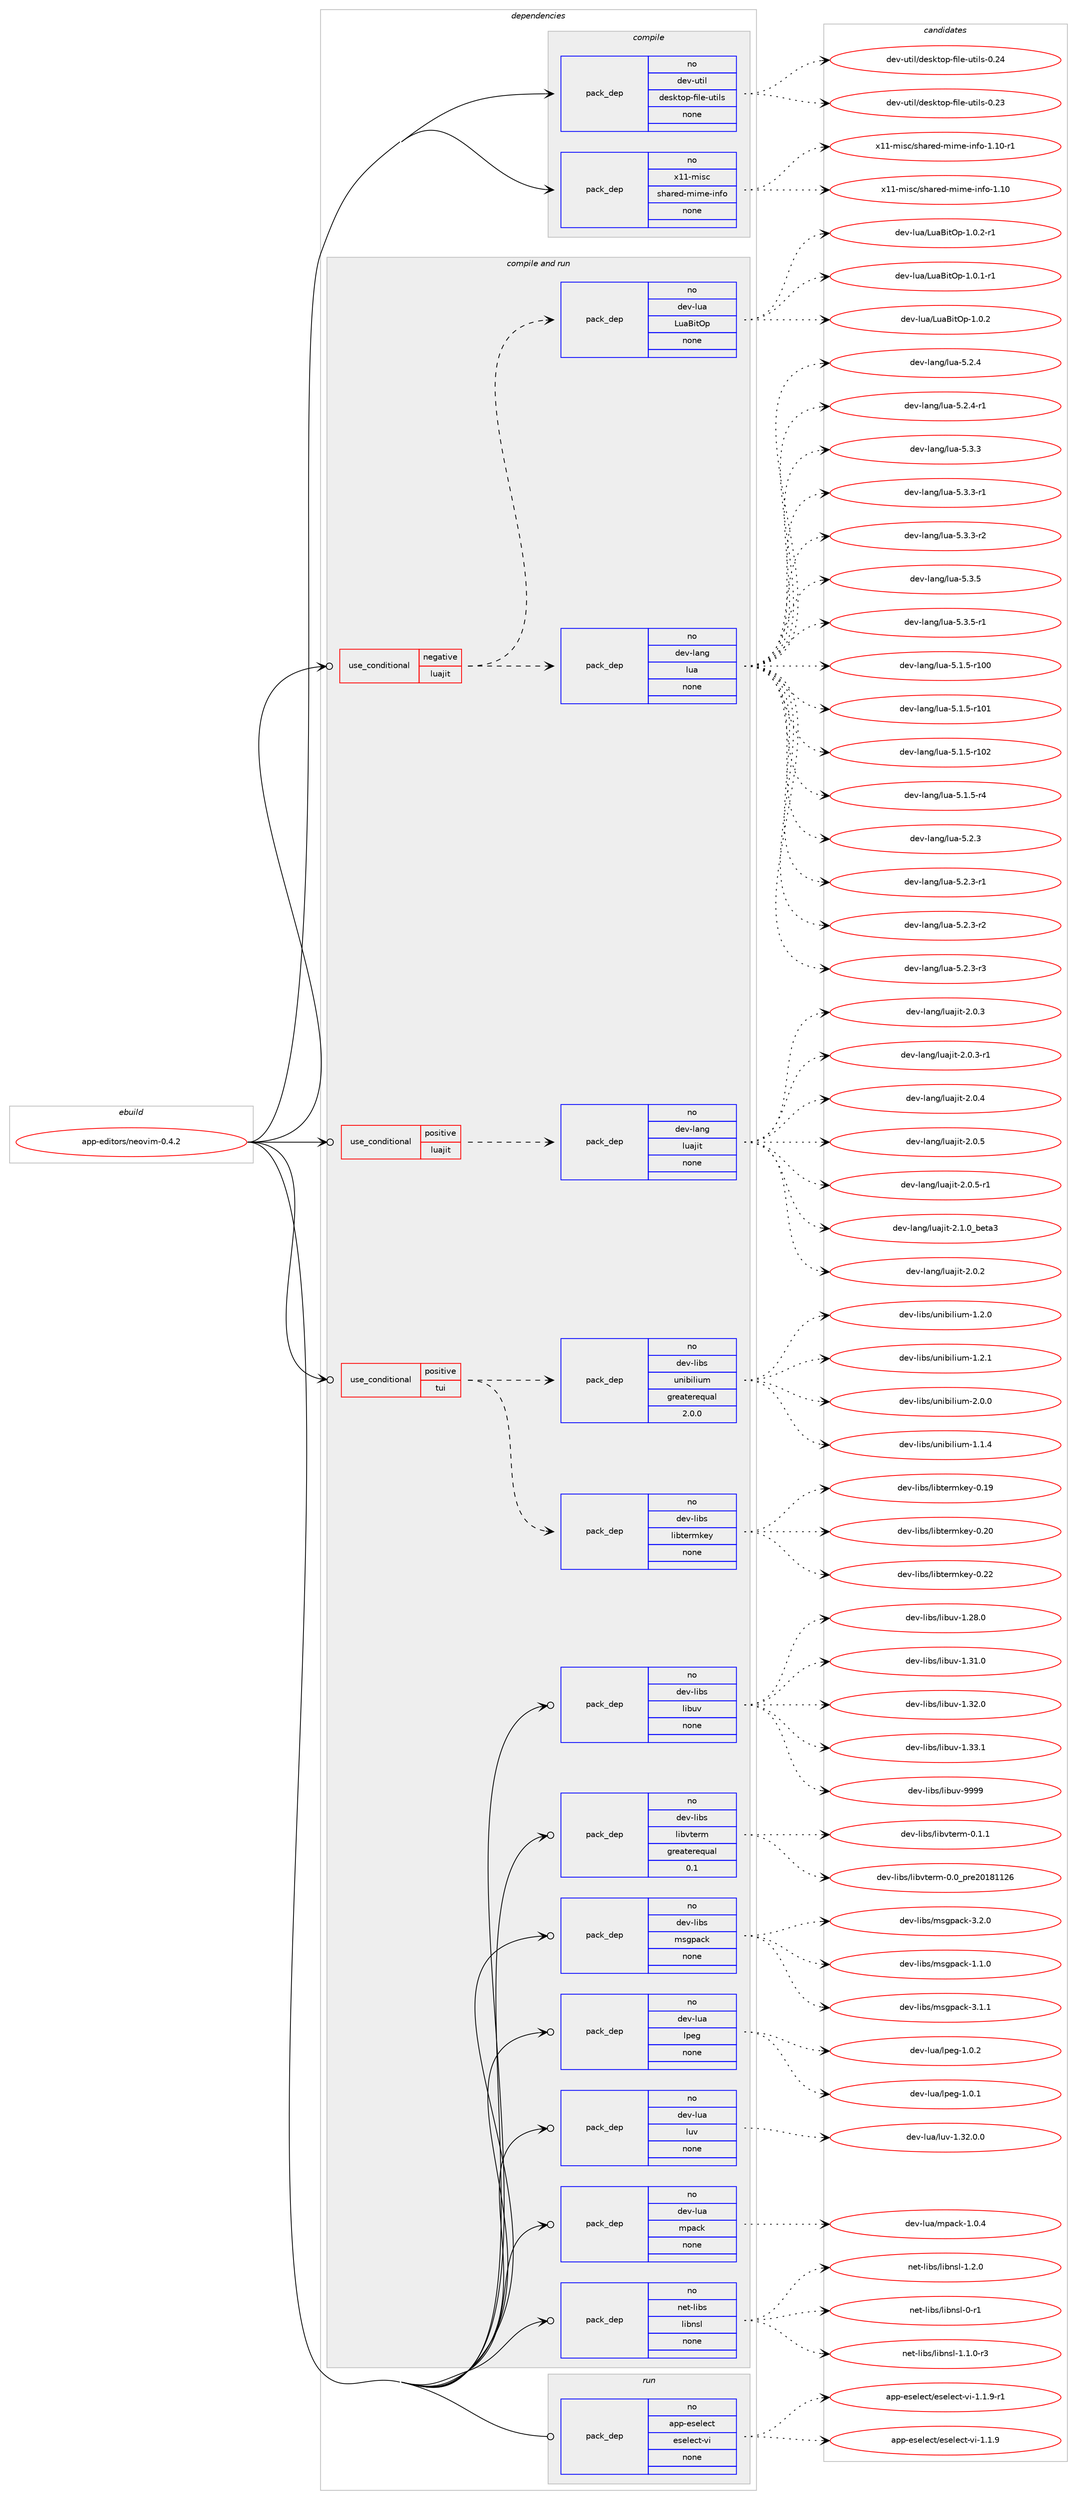 digraph prolog {

# *************
# Graph options
# *************

newrank=true;
concentrate=true;
compound=true;
graph [rankdir=LR,fontname=Helvetica,fontsize=10,ranksep=1.5];#, ranksep=2.5, nodesep=0.2];
edge  [arrowhead=vee];
node  [fontname=Helvetica,fontsize=10];

# **********
# The ebuild
# **********

subgraph cluster_leftcol {
color=gray;
rank=same;
label=<<i>ebuild</i>>;
id [label="app-editors/neovim-0.4.2", color=red, width=4, href="../app-editors/neovim-0.4.2.svg"];
}

# ****************
# The dependencies
# ****************

subgraph cluster_midcol {
color=gray;
label=<<i>dependencies</i>>;
subgraph cluster_compile {
fillcolor="#eeeeee";
style=filled;
label=<<i>compile</i>>;
subgraph pack358055 {
dependency481610 [label=<<TABLE BORDER="0" CELLBORDER="1" CELLSPACING="0" CELLPADDING="4" WIDTH="220"><TR><TD ROWSPAN="6" CELLPADDING="30">pack_dep</TD></TR><TR><TD WIDTH="110">no</TD></TR><TR><TD>dev-util</TD></TR><TR><TD>desktop-file-utils</TD></TR><TR><TD>none</TD></TR><TR><TD></TD></TR></TABLE>>, shape=none, color=blue];
}
id:e -> dependency481610:w [weight=20,style="solid",arrowhead="vee"];
subgraph pack358056 {
dependency481611 [label=<<TABLE BORDER="0" CELLBORDER="1" CELLSPACING="0" CELLPADDING="4" WIDTH="220"><TR><TD ROWSPAN="6" CELLPADDING="30">pack_dep</TD></TR><TR><TD WIDTH="110">no</TD></TR><TR><TD>x11-misc</TD></TR><TR><TD>shared-mime-info</TD></TR><TR><TD>none</TD></TR><TR><TD></TD></TR></TABLE>>, shape=none, color=blue];
}
id:e -> dependency481611:w [weight=20,style="solid",arrowhead="vee"];
}
subgraph cluster_compileandrun {
fillcolor="#eeeeee";
style=filled;
label=<<i>compile and run</i>>;
subgraph cond114783 {
dependency481612 [label=<<TABLE BORDER="0" CELLBORDER="1" CELLSPACING="0" CELLPADDING="4"><TR><TD ROWSPAN="3" CELLPADDING="10">use_conditional</TD></TR><TR><TD>negative</TD></TR><TR><TD>luajit</TD></TR></TABLE>>, shape=none, color=red];
subgraph pack358057 {
dependency481613 [label=<<TABLE BORDER="0" CELLBORDER="1" CELLSPACING="0" CELLPADDING="4" WIDTH="220"><TR><TD ROWSPAN="6" CELLPADDING="30">pack_dep</TD></TR><TR><TD WIDTH="110">no</TD></TR><TR><TD>dev-lang</TD></TR><TR><TD>lua</TD></TR><TR><TD>none</TD></TR><TR><TD></TD></TR></TABLE>>, shape=none, color=blue];
}
dependency481612:e -> dependency481613:w [weight=20,style="dashed",arrowhead="vee"];
subgraph pack358058 {
dependency481614 [label=<<TABLE BORDER="0" CELLBORDER="1" CELLSPACING="0" CELLPADDING="4" WIDTH="220"><TR><TD ROWSPAN="6" CELLPADDING="30">pack_dep</TD></TR><TR><TD WIDTH="110">no</TD></TR><TR><TD>dev-lua</TD></TR><TR><TD>LuaBitOp</TD></TR><TR><TD>none</TD></TR><TR><TD></TD></TR></TABLE>>, shape=none, color=blue];
}
dependency481612:e -> dependency481614:w [weight=20,style="dashed",arrowhead="vee"];
}
id:e -> dependency481612:w [weight=20,style="solid",arrowhead="odotvee"];
subgraph cond114784 {
dependency481615 [label=<<TABLE BORDER="0" CELLBORDER="1" CELLSPACING="0" CELLPADDING="4"><TR><TD ROWSPAN="3" CELLPADDING="10">use_conditional</TD></TR><TR><TD>positive</TD></TR><TR><TD>luajit</TD></TR></TABLE>>, shape=none, color=red];
subgraph pack358059 {
dependency481616 [label=<<TABLE BORDER="0" CELLBORDER="1" CELLSPACING="0" CELLPADDING="4" WIDTH="220"><TR><TD ROWSPAN="6" CELLPADDING="30">pack_dep</TD></TR><TR><TD WIDTH="110">no</TD></TR><TR><TD>dev-lang</TD></TR><TR><TD>luajit</TD></TR><TR><TD>none</TD></TR><TR><TD></TD></TR></TABLE>>, shape=none, color=blue];
}
dependency481615:e -> dependency481616:w [weight=20,style="dashed",arrowhead="vee"];
}
id:e -> dependency481615:w [weight=20,style="solid",arrowhead="odotvee"];
subgraph cond114785 {
dependency481617 [label=<<TABLE BORDER="0" CELLBORDER="1" CELLSPACING="0" CELLPADDING="4"><TR><TD ROWSPAN="3" CELLPADDING="10">use_conditional</TD></TR><TR><TD>positive</TD></TR><TR><TD>tui</TD></TR></TABLE>>, shape=none, color=red];
subgraph pack358060 {
dependency481618 [label=<<TABLE BORDER="0" CELLBORDER="1" CELLSPACING="0" CELLPADDING="4" WIDTH="220"><TR><TD ROWSPAN="6" CELLPADDING="30">pack_dep</TD></TR><TR><TD WIDTH="110">no</TD></TR><TR><TD>dev-libs</TD></TR><TR><TD>libtermkey</TD></TR><TR><TD>none</TD></TR><TR><TD></TD></TR></TABLE>>, shape=none, color=blue];
}
dependency481617:e -> dependency481618:w [weight=20,style="dashed",arrowhead="vee"];
subgraph pack358061 {
dependency481619 [label=<<TABLE BORDER="0" CELLBORDER="1" CELLSPACING="0" CELLPADDING="4" WIDTH="220"><TR><TD ROWSPAN="6" CELLPADDING="30">pack_dep</TD></TR><TR><TD WIDTH="110">no</TD></TR><TR><TD>dev-libs</TD></TR><TR><TD>unibilium</TD></TR><TR><TD>greaterequal</TD></TR><TR><TD>2.0.0</TD></TR></TABLE>>, shape=none, color=blue];
}
dependency481617:e -> dependency481619:w [weight=20,style="dashed",arrowhead="vee"];
}
id:e -> dependency481617:w [weight=20,style="solid",arrowhead="odotvee"];
subgraph pack358062 {
dependency481620 [label=<<TABLE BORDER="0" CELLBORDER="1" CELLSPACING="0" CELLPADDING="4" WIDTH="220"><TR><TD ROWSPAN="6" CELLPADDING="30">pack_dep</TD></TR><TR><TD WIDTH="110">no</TD></TR><TR><TD>dev-libs</TD></TR><TR><TD>libuv</TD></TR><TR><TD>none</TD></TR><TR><TD></TD></TR></TABLE>>, shape=none, color=blue];
}
id:e -> dependency481620:w [weight=20,style="solid",arrowhead="odotvee"];
subgraph pack358063 {
dependency481621 [label=<<TABLE BORDER="0" CELLBORDER="1" CELLSPACING="0" CELLPADDING="4" WIDTH="220"><TR><TD ROWSPAN="6" CELLPADDING="30">pack_dep</TD></TR><TR><TD WIDTH="110">no</TD></TR><TR><TD>dev-libs</TD></TR><TR><TD>libvterm</TD></TR><TR><TD>greaterequal</TD></TR><TR><TD>0.1</TD></TR></TABLE>>, shape=none, color=blue];
}
id:e -> dependency481621:w [weight=20,style="solid",arrowhead="odotvee"];
subgraph pack358064 {
dependency481622 [label=<<TABLE BORDER="0" CELLBORDER="1" CELLSPACING="0" CELLPADDING="4" WIDTH="220"><TR><TD ROWSPAN="6" CELLPADDING="30">pack_dep</TD></TR><TR><TD WIDTH="110">no</TD></TR><TR><TD>dev-libs</TD></TR><TR><TD>msgpack</TD></TR><TR><TD>none</TD></TR><TR><TD></TD></TR></TABLE>>, shape=none, color=blue];
}
id:e -> dependency481622:w [weight=20,style="solid",arrowhead="odotvee"];
subgraph pack358065 {
dependency481623 [label=<<TABLE BORDER="0" CELLBORDER="1" CELLSPACING="0" CELLPADDING="4" WIDTH="220"><TR><TD ROWSPAN="6" CELLPADDING="30">pack_dep</TD></TR><TR><TD WIDTH="110">no</TD></TR><TR><TD>dev-lua</TD></TR><TR><TD>lpeg</TD></TR><TR><TD>none</TD></TR><TR><TD></TD></TR></TABLE>>, shape=none, color=blue];
}
id:e -> dependency481623:w [weight=20,style="solid",arrowhead="odotvee"];
subgraph pack358066 {
dependency481624 [label=<<TABLE BORDER="0" CELLBORDER="1" CELLSPACING="0" CELLPADDING="4" WIDTH="220"><TR><TD ROWSPAN="6" CELLPADDING="30">pack_dep</TD></TR><TR><TD WIDTH="110">no</TD></TR><TR><TD>dev-lua</TD></TR><TR><TD>luv</TD></TR><TR><TD>none</TD></TR><TR><TD></TD></TR></TABLE>>, shape=none, color=blue];
}
id:e -> dependency481624:w [weight=20,style="solid",arrowhead="odotvee"];
subgraph pack358067 {
dependency481625 [label=<<TABLE BORDER="0" CELLBORDER="1" CELLSPACING="0" CELLPADDING="4" WIDTH="220"><TR><TD ROWSPAN="6" CELLPADDING="30">pack_dep</TD></TR><TR><TD WIDTH="110">no</TD></TR><TR><TD>dev-lua</TD></TR><TR><TD>mpack</TD></TR><TR><TD>none</TD></TR><TR><TD></TD></TR></TABLE>>, shape=none, color=blue];
}
id:e -> dependency481625:w [weight=20,style="solid",arrowhead="odotvee"];
subgraph pack358068 {
dependency481626 [label=<<TABLE BORDER="0" CELLBORDER="1" CELLSPACING="0" CELLPADDING="4" WIDTH="220"><TR><TD ROWSPAN="6" CELLPADDING="30">pack_dep</TD></TR><TR><TD WIDTH="110">no</TD></TR><TR><TD>net-libs</TD></TR><TR><TD>libnsl</TD></TR><TR><TD>none</TD></TR><TR><TD></TD></TR></TABLE>>, shape=none, color=blue];
}
id:e -> dependency481626:w [weight=20,style="solid",arrowhead="odotvee"];
}
subgraph cluster_run {
fillcolor="#eeeeee";
style=filled;
label=<<i>run</i>>;
subgraph pack358069 {
dependency481627 [label=<<TABLE BORDER="0" CELLBORDER="1" CELLSPACING="0" CELLPADDING="4" WIDTH="220"><TR><TD ROWSPAN="6" CELLPADDING="30">pack_dep</TD></TR><TR><TD WIDTH="110">no</TD></TR><TR><TD>app-eselect</TD></TR><TR><TD>eselect-vi</TD></TR><TR><TD>none</TD></TR><TR><TD></TD></TR></TABLE>>, shape=none, color=blue];
}
id:e -> dependency481627:w [weight=20,style="solid",arrowhead="odot"];
}
}

# **************
# The candidates
# **************

subgraph cluster_choices {
rank=same;
color=gray;
label=<<i>candidates</i>>;

subgraph choice358055 {
color=black;
nodesep=1;
choice100101118451171161051084710010111510711611111245102105108101451171161051081154548465051 [label="dev-util/desktop-file-utils-0.23", color=red, width=4,href="../dev-util/desktop-file-utils-0.23.svg"];
choice100101118451171161051084710010111510711611111245102105108101451171161051081154548465052 [label="dev-util/desktop-file-utils-0.24", color=red, width=4,href="../dev-util/desktop-file-utils-0.24.svg"];
dependency481610:e -> choice100101118451171161051084710010111510711611111245102105108101451171161051081154548465051:w [style=dotted,weight="100"];
dependency481610:e -> choice100101118451171161051084710010111510711611111245102105108101451171161051081154548465052:w [style=dotted,weight="100"];
}
subgraph choice358056 {
color=black;
nodesep=1;
choice12049494510910511599471151049711410110045109105109101451051101021114549464948 [label="x11-misc/shared-mime-info-1.10", color=red, width=4,href="../x11-misc/shared-mime-info-1.10.svg"];
choice120494945109105115994711510497114101100451091051091014510511010211145494649484511449 [label="x11-misc/shared-mime-info-1.10-r1", color=red, width=4,href="../x11-misc/shared-mime-info-1.10-r1.svg"];
dependency481611:e -> choice12049494510910511599471151049711410110045109105109101451051101021114549464948:w [style=dotted,weight="100"];
dependency481611:e -> choice120494945109105115994711510497114101100451091051091014510511010211145494649484511449:w [style=dotted,weight="100"];
}
subgraph choice358057 {
color=black;
nodesep=1;
choice1001011184510897110103471081179745534649465345114494848 [label="dev-lang/lua-5.1.5-r100", color=red, width=4,href="../dev-lang/lua-5.1.5-r100.svg"];
choice1001011184510897110103471081179745534649465345114494849 [label="dev-lang/lua-5.1.5-r101", color=red, width=4,href="../dev-lang/lua-5.1.5-r101.svg"];
choice1001011184510897110103471081179745534649465345114494850 [label="dev-lang/lua-5.1.5-r102", color=red, width=4,href="../dev-lang/lua-5.1.5-r102.svg"];
choice100101118451089711010347108117974553464946534511452 [label="dev-lang/lua-5.1.5-r4", color=red, width=4,href="../dev-lang/lua-5.1.5-r4.svg"];
choice10010111845108971101034710811797455346504651 [label="dev-lang/lua-5.2.3", color=red, width=4,href="../dev-lang/lua-5.2.3.svg"];
choice100101118451089711010347108117974553465046514511449 [label="dev-lang/lua-5.2.3-r1", color=red, width=4,href="../dev-lang/lua-5.2.3-r1.svg"];
choice100101118451089711010347108117974553465046514511450 [label="dev-lang/lua-5.2.3-r2", color=red, width=4,href="../dev-lang/lua-5.2.3-r2.svg"];
choice100101118451089711010347108117974553465046514511451 [label="dev-lang/lua-5.2.3-r3", color=red, width=4,href="../dev-lang/lua-5.2.3-r3.svg"];
choice10010111845108971101034710811797455346504652 [label="dev-lang/lua-5.2.4", color=red, width=4,href="../dev-lang/lua-5.2.4.svg"];
choice100101118451089711010347108117974553465046524511449 [label="dev-lang/lua-5.2.4-r1", color=red, width=4,href="../dev-lang/lua-5.2.4-r1.svg"];
choice10010111845108971101034710811797455346514651 [label="dev-lang/lua-5.3.3", color=red, width=4,href="../dev-lang/lua-5.3.3.svg"];
choice100101118451089711010347108117974553465146514511449 [label="dev-lang/lua-5.3.3-r1", color=red, width=4,href="../dev-lang/lua-5.3.3-r1.svg"];
choice100101118451089711010347108117974553465146514511450 [label="dev-lang/lua-5.3.3-r2", color=red, width=4,href="../dev-lang/lua-5.3.3-r2.svg"];
choice10010111845108971101034710811797455346514653 [label="dev-lang/lua-5.3.5", color=red, width=4,href="../dev-lang/lua-5.3.5.svg"];
choice100101118451089711010347108117974553465146534511449 [label="dev-lang/lua-5.3.5-r1", color=red, width=4,href="../dev-lang/lua-5.3.5-r1.svg"];
dependency481613:e -> choice1001011184510897110103471081179745534649465345114494848:w [style=dotted,weight="100"];
dependency481613:e -> choice1001011184510897110103471081179745534649465345114494849:w [style=dotted,weight="100"];
dependency481613:e -> choice1001011184510897110103471081179745534649465345114494850:w [style=dotted,weight="100"];
dependency481613:e -> choice100101118451089711010347108117974553464946534511452:w [style=dotted,weight="100"];
dependency481613:e -> choice10010111845108971101034710811797455346504651:w [style=dotted,weight="100"];
dependency481613:e -> choice100101118451089711010347108117974553465046514511449:w [style=dotted,weight="100"];
dependency481613:e -> choice100101118451089711010347108117974553465046514511450:w [style=dotted,weight="100"];
dependency481613:e -> choice100101118451089711010347108117974553465046514511451:w [style=dotted,weight="100"];
dependency481613:e -> choice10010111845108971101034710811797455346504652:w [style=dotted,weight="100"];
dependency481613:e -> choice100101118451089711010347108117974553465046524511449:w [style=dotted,weight="100"];
dependency481613:e -> choice10010111845108971101034710811797455346514651:w [style=dotted,weight="100"];
dependency481613:e -> choice100101118451089711010347108117974553465146514511449:w [style=dotted,weight="100"];
dependency481613:e -> choice100101118451089711010347108117974553465146514511450:w [style=dotted,weight="100"];
dependency481613:e -> choice10010111845108971101034710811797455346514653:w [style=dotted,weight="100"];
dependency481613:e -> choice100101118451089711010347108117974553465146534511449:w [style=dotted,weight="100"];
}
subgraph choice358058 {
color=black;
nodesep=1;
choice100101118451081179747761179766105116791124549464846494511449 [label="dev-lua/LuaBitOp-1.0.1-r1", color=red, width=4,href="../dev-lua/LuaBitOp-1.0.1-r1.svg"];
choice10010111845108117974776117976610511679112454946484650 [label="dev-lua/LuaBitOp-1.0.2", color=red, width=4,href="../dev-lua/LuaBitOp-1.0.2.svg"];
choice100101118451081179747761179766105116791124549464846504511449 [label="dev-lua/LuaBitOp-1.0.2-r1", color=red, width=4,href="../dev-lua/LuaBitOp-1.0.2-r1.svg"];
dependency481614:e -> choice100101118451081179747761179766105116791124549464846494511449:w [style=dotted,weight="100"];
dependency481614:e -> choice10010111845108117974776117976610511679112454946484650:w [style=dotted,weight="100"];
dependency481614:e -> choice100101118451081179747761179766105116791124549464846504511449:w [style=dotted,weight="100"];
}
subgraph choice358059 {
color=black;
nodesep=1;
choice10010111845108971101034710811797106105116455046484650 [label="dev-lang/luajit-2.0.2", color=red, width=4,href="../dev-lang/luajit-2.0.2.svg"];
choice10010111845108971101034710811797106105116455046484651 [label="dev-lang/luajit-2.0.3", color=red, width=4,href="../dev-lang/luajit-2.0.3.svg"];
choice100101118451089711010347108117971061051164550464846514511449 [label="dev-lang/luajit-2.0.3-r1", color=red, width=4,href="../dev-lang/luajit-2.0.3-r1.svg"];
choice10010111845108971101034710811797106105116455046484652 [label="dev-lang/luajit-2.0.4", color=red, width=4,href="../dev-lang/luajit-2.0.4.svg"];
choice10010111845108971101034710811797106105116455046484653 [label="dev-lang/luajit-2.0.5", color=red, width=4,href="../dev-lang/luajit-2.0.5.svg"];
choice100101118451089711010347108117971061051164550464846534511449 [label="dev-lang/luajit-2.0.5-r1", color=red, width=4,href="../dev-lang/luajit-2.0.5-r1.svg"];
choice1001011184510897110103471081179710610511645504649464895981011169751 [label="dev-lang/luajit-2.1.0_beta3", color=red, width=4,href="../dev-lang/luajit-2.1.0_beta3.svg"];
dependency481616:e -> choice10010111845108971101034710811797106105116455046484650:w [style=dotted,weight="100"];
dependency481616:e -> choice10010111845108971101034710811797106105116455046484651:w [style=dotted,weight="100"];
dependency481616:e -> choice100101118451089711010347108117971061051164550464846514511449:w [style=dotted,weight="100"];
dependency481616:e -> choice10010111845108971101034710811797106105116455046484652:w [style=dotted,weight="100"];
dependency481616:e -> choice10010111845108971101034710811797106105116455046484653:w [style=dotted,weight="100"];
dependency481616:e -> choice100101118451089711010347108117971061051164550464846534511449:w [style=dotted,weight="100"];
dependency481616:e -> choice1001011184510897110103471081179710610511645504649464895981011169751:w [style=dotted,weight="100"];
}
subgraph choice358060 {
color=black;
nodesep=1;
choice100101118451081059811547108105981161011141091071011214548464957 [label="dev-libs/libtermkey-0.19", color=red, width=4,href="../dev-libs/libtermkey-0.19.svg"];
choice100101118451081059811547108105981161011141091071011214548465048 [label="dev-libs/libtermkey-0.20", color=red, width=4,href="../dev-libs/libtermkey-0.20.svg"];
choice100101118451081059811547108105981161011141091071011214548465050 [label="dev-libs/libtermkey-0.22", color=red, width=4,href="../dev-libs/libtermkey-0.22.svg"];
dependency481618:e -> choice100101118451081059811547108105981161011141091071011214548464957:w [style=dotted,weight="100"];
dependency481618:e -> choice100101118451081059811547108105981161011141091071011214548465048:w [style=dotted,weight="100"];
dependency481618:e -> choice100101118451081059811547108105981161011141091071011214548465050:w [style=dotted,weight="100"];
}
subgraph choice358061 {
color=black;
nodesep=1;
choice10010111845108105981154711711010598105108105117109454946494652 [label="dev-libs/unibilium-1.1.4", color=red, width=4,href="../dev-libs/unibilium-1.1.4.svg"];
choice10010111845108105981154711711010598105108105117109454946504648 [label="dev-libs/unibilium-1.2.0", color=red, width=4,href="../dev-libs/unibilium-1.2.0.svg"];
choice10010111845108105981154711711010598105108105117109454946504649 [label="dev-libs/unibilium-1.2.1", color=red, width=4,href="../dev-libs/unibilium-1.2.1.svg"];
choice10010111845108105981154711711010598105108105117109455046484648 [label="dev-libs/unibilium-2.0.0", color=red, width=4,href="../dev-libs/unibilium-2.0.0.svg"];
dependency481619:e -> choice10010111845108105981154711711010598105108105117109454946494652:w [style=dotted,weight="100"];
dependency481619:e -> choice10010111845108105981154711711010598105108105117109454946504648:w [style=dotted,weight="100"];
dependency481619:e -> choice10010111845108105981154711711010598105108105117109454946504649:w [style=dotted,weight="100"];
dependency481619:e -> choice10010111845108105981154711711010598105108105117109455046484648:w [style=dotted,weight="100"];
}
subgraph choice358062 {
color=black;
nodesep=1;
choice1001011184510810598115471081059811711845494650564648 [label="dev-libs/libuv-1.28.0", color=red, width=4,href="../dev-libs/libuv-1.28.0.svg"];
choice1001011184510810598115471081059811711845494651494648 [label="dev-libs/libuv-1.31.0", color=red, width=4,href="../dev-libs/libuv-1.31.0.svg"];
choice1001011184510810598115471081059811711845494651504648 [label="dev-libs/libuv-1.32.0", color=red, width=4,href="../dev-libs/libuv-1.32.0.svg"];
choice1001011184510810598115471081059811711845494651514649 [label="dev-libs/libuv-1.33.1", color=red, width=4,href="../dev-libs/libuv-1.33.1.svg"];
choice100101118451081059811547108105981171184557575757 [label="dev-libs/libuv-9999", color=red, width=4,href="../dev-libs/libuv-9999.svg"];
dependency481620:e -> choice1001011184510810598115471081059811711845494650564648:w [style=dotted,weight="100"];
dependency481620:e -> choice1001011184510810598115471081059811711845494651494648:w [style=dotted,weight="100"];
dependency481620:e -> choice1001011184510810598115471081059811711845494651504648:w [style=dotted,weight="100"];
dependency481620:e -> choice1001011184510810598115471081059811711845494651514649:w [style=dotted,weight="100"];
dependency481620:e -> choice100101118451081059811547108105981171184557575757:w [style=dotted,weight="100"];
}
subgraph choice358063 {
color=black;
nodesep=1;
choice1001011184510810598115471081059811811610111410945484648951121141015048495649495054 [label="dev-libs/libvterm-0.0_pre20181126", color=red, width=4,href="../dev-libs/libvterm-0.0_pre20181126.svg"];
choice10010111845108105981154710810598118116101114109454846494649 [label="dev-libs/libvterm-0.1.1", color=red, width=4,href="../dev-libs/libvterm-0.1.1.svg"];
dependency481621:e -> choice1001011184510810598115471081059811811610111410945484648951121141015048495649495054:w [style=dotted,weight="100"];
dependency481621:e -> choice10010111845108105981154710810598118116101114109454846494649:w [style=dotted,weight="100"];
}
subgraph choice358064 {
color=black;
nodesep=1;
choice1001011184510810598115471091151031129799107454946494648 [label="dev-libs/msgpack-1.1.0", color=red, width=4,href="../dev-libs/msgpack-1.1.0.svg"];
choice1001011184510810598115471091151031129799107455146494649 [label="dev-libs/msgpack-3.1.1", color=red, width=4,href="../dev-libs/msgpack-3.1.1.svg"];
choice1001011184510810598115471091151031129799107455146504648 [label="dev-libs/msgpack-3.2.0", color=red, width=4,href="../dev-libs/msgpack-3.2.0.svg"];
dependency481622:e -> choice1001011184510810598115471091151031129799107454946494648:w [style=dotted,weight="100"];
dependency481622:e -> choice1001011184510810598115471091151031129799107455146494649:w [style=dotted,weight="100"];
dependency481622:e -> choice1001011184510810598115471091151031129799107455146504648:w [style=dotted,weight="100"];
}
subgraph choice358065 {
color=black;
nodesep=1;
choice100101118451081179747108112101103454946484649 [label="dev-lua/lpeg-1.0.1", color=red, width=4,href="../dev-lua/lpeg-1.0.1.svg"];
choice100101118451081179747108112101103454946484650 [label="dev-lua/lpeg-1.0.2", color=red, width=4,href="../dev-lua/lpeg-1.0.2.svg"];
dependency481623:e -> choice100101118451081179747108112101103454946484649:w [style=dotted,weight="100"];
dependency481623:e -> choice100101118451081179747108112101103454946484650:w [style=dotted,weight="100"];
}
subgraph choice358066 {
color=black;
nodesep=1;
choice100101118451081179747108117118454946515046484648 [label="dev-lua/luv-1.32.0.0", color=red, width=4,href="../dev-lua/luv-1.32.0.0.svg"];
dependency481624:e -> choice100101118451081179747108117118454946515046484648:w [style=dotted,weight="100"];
}
subgraph choice358067 {
color=black;
nodesep=1;
choice1001011184510811797471091129799107454946484652 [label="dev-lua/mpack-1.0.4", color=red, width=4,href="../dev-lua/mpack-1.0.4.svg"];
dependency481625:e -> choice1001011184510811797471091129799107454946484652:w [style=dotted,weight="100"];
}
subgraph choice358068 {
color=black;
nodesep=1;
choice1101011164510810598115471081059811011510845484511449 [label="net-libs/libnsl-0-r1", color=red, width=4,href="../net-libs/libnsl-0-r1.svg"];
choice110101116451081059811547108105981101151084549464946484511451 [label="net-libs/libnsl-1.1.0-r3", color=red, width=4,href="../net-libs/libnsl-1.1.0-r3.svg"];
choice11010111645108105981154710810598110115108454946504648 [label="net-libs/libnsl-1.2.0", color=red, width=4,href="../net-libs/libnsl-1.2.0.svg"];
dependency481626:e -> choice1101011164510810598115471081059811011510845484511449:w [style=dotted,weight="100"];
dependency481626:e -> choice110101116451081059811547108105981101151084549464946484511451:w [style=dotted,weight="100"];
dependency481626:e -> choice11010111645108105981154710810598110115108454946504648:w [style=dotted,weight="100"];
}
subgraph choice358069 {
color=black;
nodesep=1;
choice971121124510111510110810199116471011151011081019911645118105454946494657 [label="app-eselect/eselect-vi-1.1.9", color=red, width=4,href="../app-eselect/eselect-vi-1.1.9.svg"];
choice9711211245101115101108101991164710111510110810199116451181054549464946574511449 [label="app-eselect/eselect-vi-1.1.9-r1", color=red, width=4,href="../app-eselect/eselect-vi-1.1.9-r1.svg"];
dependency481627:e -> choice971121124510111510110810199116471011151011081019911645118105454946494657:w [style=dotted,weight="100"];
dependency481627:e -> choice9711211245101115101108101991164710111510110810199116451181054549464946574511449:w [style=dotted,weight="100"];
}
}

}
